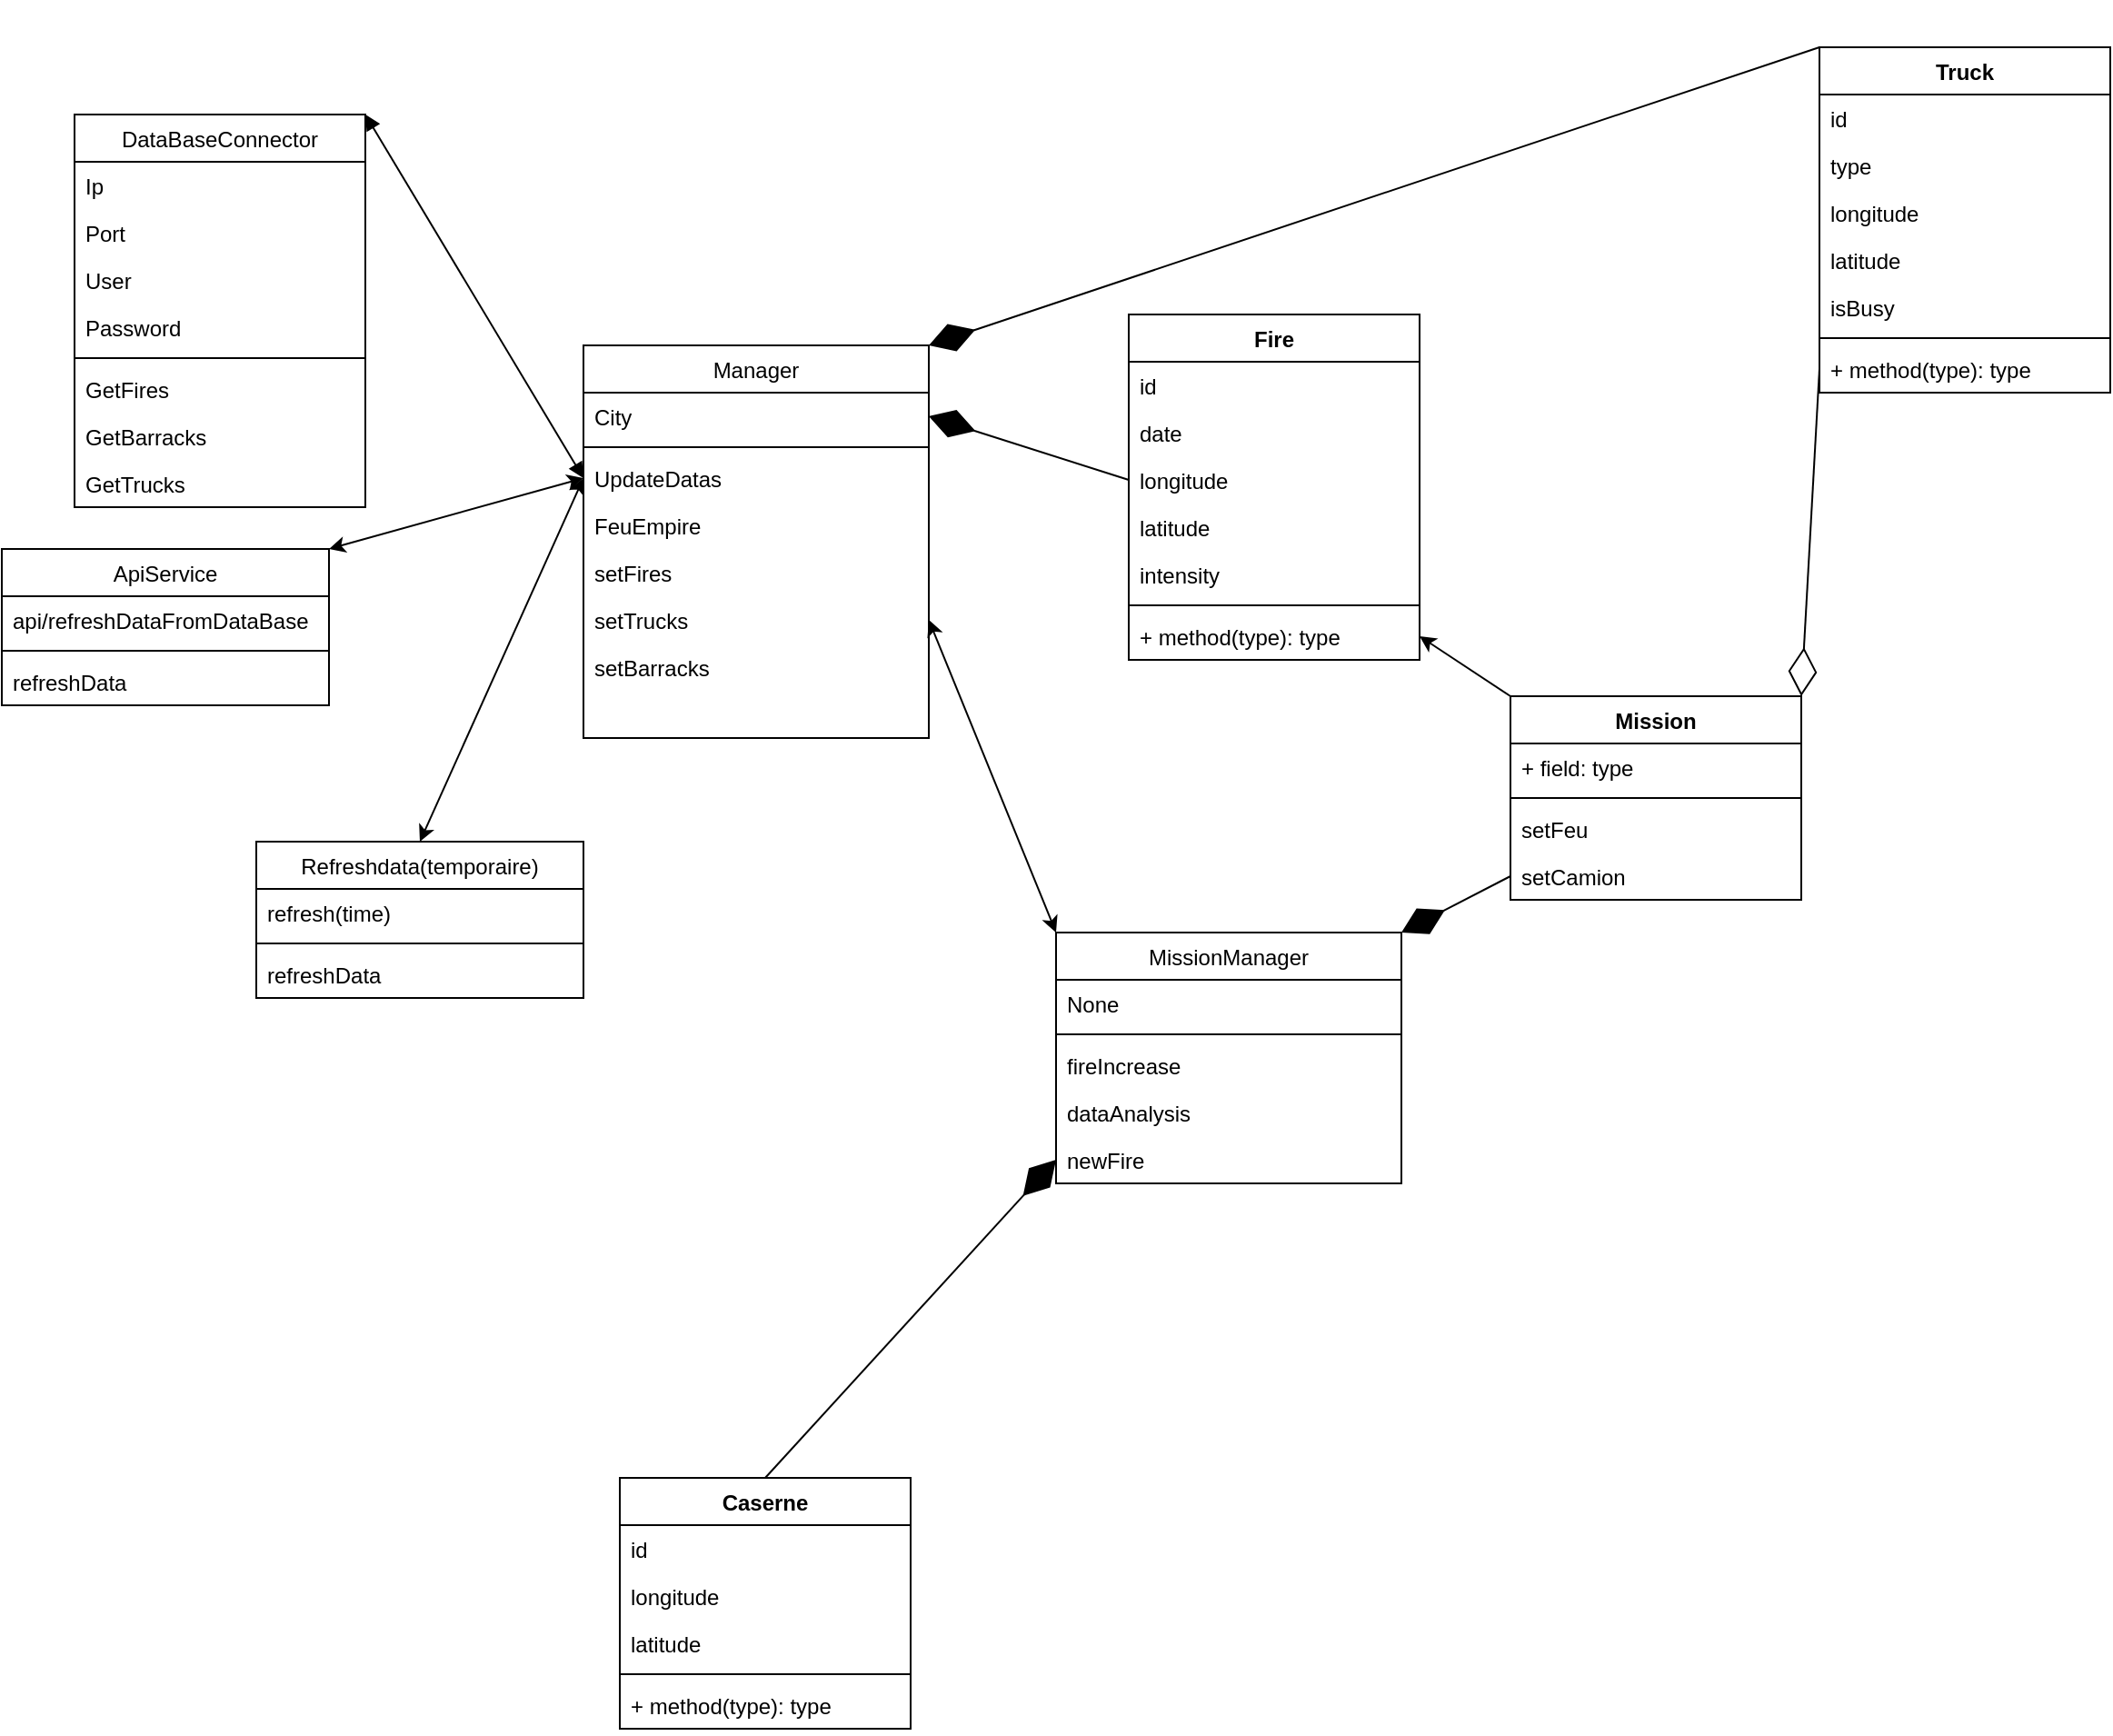 <mxfile version="14.0.4" type="github">
  <diagram id="C5RBs43oDa-KdzZeNtuy" name="Page-1">
    <mxGraphModel dx="1422" dy="764" grid="1" gridSize="10" guides="1" tooltips="1" connect="1" arrows="1" fold="1" page="1" pageScale="1" pageWidth="827" pageHeight="1169" math="0" shadow="0">
      <root>
        <mxCell id="WIyWlLk6GJQsqaUBKTNV-0" />
        <mxCell id="WIyWlLk6GJQsqaUBKTNV-1" parent="WIyWlLk6GJQsqaUBKTNV-0" />
        <mxCell id="zkfFHV4jXpPFQw0GAbJ--0" value="DataBaseConnector" style="swimlane;fontStyle=0;align=center;verticalAlign=top;childLayout=stackLayout;horizontal=1;startSize=26;horizontalStack=0;resizeParent=1;resizeLast=0;collapsible=1;marginBottom=0;rounded=0;shadow=0;strokeWidth=1;" parent="WIyWlLk6GJQsqaUBKTNV-1" vertex="1">
          <mxGeometry x="60" y="200" width="160" height="216" as="geometry">
            <mxRectangle x="70" y="113" width="160" height="26" as="alternateBounds" />
          </mxGeometry>
        </mxCell>
        <mxCell id="zkfFHV4jXpPFQw0GAbJ--1" value="Ip" style="text;align=left;verticalAlign=top;spacingLeft=4;spacingRight=4;overflow=hidden;rotatable=0;points=[[0,0.5],[1,0.5]];portConstraint=eastwest;" parent="zkfFHV4jXpPFQw0GAbJ--0" vertex="1">
          <mxGeometry y="26" width="160" height="26" as="geometry" />
        </mxCell>
        <mxCell id="zkfFHV4jXpPFQw0GAbJ--2" value="Port" style="text;align=left;verticalAlign=top;spacingLeft=4;spacingRight=4;overflow=hidden;rotatable=0;points=[[0,0.5],[1,0.5]];portConstraint=eastwest;rounded=0;shadow=0;html=0;" parent="zkfFHV4jXpPFQw0GAbJ--0" vertex="1">
          <mxGeometry y="52" width="160" height="26" as="geometry" />
        </mxCell>
        <mxCell id="wQDDT3JTGFAhfexbX7fs-21" value="User" style="text;align=left;verticalAlign=top;spacingLeft=4;spacingRight=4;overflow=hidden;rotatable=0;points=[[0,0.5],[1,0.5]];portConstraint=eastwest;rounded=0;shadow=0;html=0;" parent="zkfFHV4jXpPFQw0GAbJ--0" vertex="1">
          <mxGeometry y="78" width="160" height="26" as="geometry" />
        </mxCell>
        <mxCell id="zkfFHV4jXpPFQw0GAbJ--3" value="Password" style="text;align=left;verticalAlign=top;spacingLeft=4;spacingRight=4;overflow=hidden;rotatable=0;points=[[0,0.5],[1,0.5]];portConstraint=eastwest;rounded=0;shadow=0;html=0;" parent="zkfFHV4jXpPFQw0GAbJ--0" vertex="1">
          <mxGeometry y="104" width="160" height="26" as="geometry" />
        </mxCell>
        <mxCell id="zkfFHV4jXpPFQw0GAbJ--4" value="" style="line;html=1;strokeWidth=1;align=left;verticalAlign=middle;spacingTop=-1;spacingLeft=3;spacingRight=3;rotatable=0;labelPosition=right;points=[];portConstraint=eastwest;" parent="zkfFHV4jXpPFQw0GAbJ--0" vertex="1">
          <mxGeometry y="130" width="160" height="8" as="geometry" />
        </mxCell>
        <mxCell id="44YlCq1gV8FXRdKzaybf-9" value="GetFires" style="text;align=left;verticalAlign=top;spacingLeft=4;spacingRight=4;overflow=hidden;rotatable=0;points=[[0,0.5],[1,0.5]];portConstraint=eastwest;" vertex="1" parent="zkfFHV4jXpPFQw0GAbJ--0">
          <mxGeometry y="138" width="160" height="26" as="geometry" />
        </mxCell>
        <mxCell id="zkfFHV4jXpPFQw0GAbJ--5" value="GetBarracks" style="text;align=left;verticalAlign=top;spacingLeft=4;spacingRight=4;overflow=hidden;rotatable=0;points=[[0,0.5],[1,0.5]];portConstraint=eastwest;" parent="zkfFHV4jXpPFQw0GAbJ--0" vertex="1">
          <mxGeometry y="164" width="160" height="26" as="geometry" />
        </mxCell>
        <mxCell id="44YlCq1gV8FXRdKzaybf-10" value="GetTrucks" style="text;align=left;verticalAlign=top;spacingLeft=4;spacingRight=4;overflow=hidden;rotatable=0;points=[[0,0.5],[1,0.5]];portConstraint=eastwest;" vertex="1" parent="zkfFHV4jXpPFQw0GAbJ--0">
          <mxGeometry y="190" width="160" height="26" as="geometry" />
        </mxCell>
        <mxCell id="zkfFHV4jXpPFQw0GAbJ--13" value="ApiService" style="swimlane;fontStyle=0;align=center;verticalAlign=top;childLayout=stackLayout;horizontal=1;startSize=26;horizontalStack=0;resizeParent=1;resizeLast=0;collapsible=1;marginBottom=0;rounded=0;shadow=0;strokeWidth=1;" parent="WIyWlLk6GJQsqaUBKTNV-1" vertex="1">
          <mxGeometry x="20" y="439" width="180" height="86" as="geometry">
            <mxRectangle x="340" y="380" width="170" height="26" as="alternateBounds" />
          </mxGeometry>
        </mxCell>
        <mxCell id="zkfFHV4jXpPFQw0GAbJ--14" value="api/refreshDataFromDataBase" style="text;align=left;verticalAlign=top;spacingLeft=4;spacingRight=4;overflow=hidden;rotatable=0;points=[[0,0.5],[1,0.5]];portConstraint=eastwest;" parent="zkfFHV4jXpPFQw0GAbJ--13" vertex="1">
          <mxGeometry y="26" width="180" height="26" as="geometry" />
        </mxCell>
        <mxCell id="zkfFHV4jXpPFQw0GAbJ--15" value="" style="line;html=1;strokeWidth=1;align=left;verticalAlign=middle;spacingTop=-1;spacingLeft=3;spacingRight=3;rotatable=0;labelPosition=right;points=[];portConstraint=eastwest;" parent="zkfFHV4jXpPFQw0GAbJ--13" vertex="1">
          <mxGeometry y="52" width="180" height="8" as="geometry" />
        </mxCell>
        <mxCell id="44YlCq1gV8FXRdKzaybf-5" value="refreshData" style="text;align=left;verticalAlign=top;spacingLeft=4;spacingRight=4;overflow=hidden;rotatable=0;points=[[0,0.5],[1,0.5]];portConstraint=eastwest;" vertex="1" parent="zkfFHV4jXpPFQw0GAbJ--13">
          <mxGeometry y="60" width="180" height="26" as="geometry" />
        </mxCell>
        <mxCell id="zkfFHV4jXpPFQw0GAbJ--17" value="Manager" style="swimlane;fontStyle=0;align=center;verticalAlign=top;childLayout=stackLayout;horizontal=1;startSize=26;horizontalStack=0;resizeParent=1;resizeLast=0;collapsible=1;marginBottom=0;rounded=0;shadow=0;strokeWidth=1;" parent="WIyWlLk6GJQsqaUBKTNV-1" vertex="1">
          <mxGeometry x="340" y="327" width="190" height="216" as="geometry">
            <mxRectangle x="325" y="113" width="160" height="26" as="alternateBounds" />
          </mxGeometry>
        </mxCell>
        <mxCell id="zkfFHV4jXpPFQw0GAbJ--18" value="City" style="text;align=left;verticalAlign=top;spacingLeft=4;spacingRight=4;overflow=hidden;rotatable=0;points=[[0,0.5],[1,0.5]];portConstraint=eastwest;" parent="zkfFHV4jXpPFQw0GAbJ--17" vertex="1">
          <mxGeometry y="26" width="190" height="26" as="geometry" />
        </mxCell>
        <mxCell id="zkfFHV4jXpPFQw0GAbJ--23" value="" style="line;html=1;strokeWidth=1;align=left;verticalAlign=middle;spacingTop=-1;spacingLeft=3;spacingRight=3;rotatable=0;labelPosition=right;points=[];portConstraint=eastwest;" parent="zkfFHV4jXpPFQw0GAbJ--17" vertex="1">
          <mxGeometry y="52" width="190" height="8" as="geometry" />
        </mxCell>
        <mxCell id="wQDDT3JTGFAhfexbX7fs-28" value="UpdateDatas" style="text;align=left;verticalAlign=top;spacingLeft=4;spacingRight=4;overflow=hidden;rotatable=0;points=[[0,0.5],[1,0.5]];portConstraint=eastwest;" parent="zkfFHV4jXpPFQw0GAbJ--17" vertex="1">
          <mxGeometry y="60" width="190" height="26" as="geometry" />
        </mxCell>
        <mxCell id="wQDDT3JTGFAhfexbX7fs-27" value="FeuEmpire" style="text;align=left;verticalAlign=top;spacingLeft=4;spacingRight=4;overflow=hidden;rotatable=0;points=[[0,0.5],[1,0.5]];portConstraint=eastwest;" parent="zkfFHV4jXpPFQw0GAbJ--17" vertex="1">
          <mxGeometry y="86" width="190" height="26" as="geometry" />
        </mxCell>
        <mxCell id="44YlCq1gV8FXRdKzaybf-51" value="setFires" style="text;align=left;verticalAlign=top;spacingLeft=4;spacingRight=4;overflow=hidden;rotatable=0;points=[[0,0.5],[1,0.5]];portConstraint=eastwest;" vertex="1" parent="zkfFHV4jXpPFQw0GAbJ--17">
          <mxGeometry y="112" width="190" height="26" as="geometry" />
        </mxCell>
        <mxCell id="44YlCq1gV8FXRdKzaybf-52" value="setTrucks" style="text;align=left;verticalAlign=top;spacingLeft=4;spacingRight=4;overflow=hidden;rotatable=0;points=[[0,0.5],[1,0.5]];portConstraint=eastwest;" vertex="1" parent="zkfFHV4jXpPFQw0GAbJ--17">
          <mxGeometry y="138" width="190" height="26" as="geometry" />
        </mxCell>
        <mxCell id="44YlCq1gV8FXRdKzaybf-53" value="setBarracks" style="text;align=left;verticalAlign=top;spacingLeft=4;spacingRight=4;overflow=hidden;rotatable=0;points=[[0,0.5],[1,0.5]];portConstraint=eastwest;" vertex="1" parent="zkfFHV4jXpPFQw0GAbJ--17">
          <mxGeometry y="164" width="190" height="26" as="geometry" />
        </mxCell>
        <mxCell id="cqY_JHH3xeIgvpchSHmY-6" value="Truck" style="swimlane;fontStyle=1;align=center;verticalAlign=top;childLayout=stackLayout;horizontal=1;startSize=26;horizontalStack=0;resizeParent=1;resizeParentMax=0;resizeLast=0;collapsible=1;marginBottom=0;" parent="WIyWlLk6GJQsqaUBKTNV-1" vertex="1">
          <mxGeometry x="1020" y="163" width="160" height="190" as="geometry">
            <mxRectangle x="610" y="113" width="80" height="26" as="alternateBounds" />
          </mxGeometry>
        </mxCell>
        <mxCell id="cqY_JHH3xeIgvpchSHmY-7" value="id" style="text;strokeColor=none;fillColor=none;align=left;verticalAlign=top;spacingLeft=4;spacingRight=4;overflow=hidden;rotatable=0;points=[[0,0.5],[1,0.5]];portConstraint=eastwest;" parent="cqY_JHH3xeIgvpchSHmY-6" vertex="1">
          <mxGeometry y="26" width="160" height="26" as="geometry" />
        </mxCell>
        <mxCell id="wQDDT3JTGFAhfexbX7fs-30" value="type" style="text;strokeColor=none;fillColor=none;align=left;verticalAlign=top;spacingLeft=4;spacingRight=4;overflow=hidden;rotatable=0;points=[[0,0.5],[1,0.5]];portConstraint=eastwest;" parent="cqY_JHH3xeIgvpchSHmY-6" vertex="1">
          <mxGeometry y="52" width="160" height="26" as="geometry" />
        </mxCell>
        <mxCell id="wQDDT3JTGFAhfexbX7fs-29" value="longitude" style="text;strokeColor=none;fillColor=none;align=left;verticalAlign=top;spacingLeft=4;spacingRight=4;overflow=hidden;rotatable=0;points=[[0,0.5],[1,0.5]];portConstraint=eastwest;" parent="cqY_JHH3xeIgvpchSHmY-6" vertex="1">
          <mxGeometry y="78" width="160" height="26" as="geometry" />
        </mxCell>
        <mxCell id="44YlCq1gV8FXRdKzaybf-41" value="latitude" style="text;strokeColor=none;fillColor=none;align=left;verticalAlign=top;spacingLeft=4;spacingRight=4;overflow=hidden;rotatable=0;points=[[0,0.5],[1,0.5]];portConstraint=eastwest;" vertex="1" parent="cqY_JHH3xeIgvpchSHmY-6">
          <mxGeometry y="104" width="160" height="26" as="geometry" />
        </mxCell>
        <mxCell id="wQDDT3JTGFAhfexbX7fs-31" value="isBusy" style="text;strokeColor=none;fillColor=none;align=left;verticalAlign=top;spacingLeft=4;spacingRight=4;overflow=hidden;rotatable=0;points=[[0,0.5],[1,0.5]];portConstraint=eastwest;" parent="cqY_JHH3xeIgvpchSHmY-6" vertex="1">
          <mxGeometry y="130" width="160" height="26" as="geometry" />
        </mxCell>
        <mxCell id="cqY_JHH3xeIgvpchSHmY-8" value="" style="line;strokeWidth=1;fillColor=none;align=left;verticalAlign=middle;spacingTop=-1;spacingLeft=3;spacingRight=3;rotatable=0;labelPosition=right;points=[];portConstraint=eastwest;" parent="cqY_JHH3xeIgvpchSHmY-6" vertex="1">
          <mxGeometry y="156" width="160" height="8" as="geometry" />
        </mxCell>
        <mxCell id="cqY_JHH3xeIgvpchSHmY-9" value="+ method(type): type" style="text;strokeColor=none;fillColor=none;align=left;verticalAlign=top;spacingLeft=4;spacingRight=4;overflow=hidden;rotatable=0;points=[[0,0.5],[1,0.5]];portConstraint=eastwest;" parent="cqY_JHH3xeIgvpchSHmY-6" vertex="1">
          <mxGeometry y="164" width="160" height="26" as="geometry" />
        </mxCell>
        <mxCell id="cqY_JHH3xeIgvpchSHmY-10" value="Fire" style="swimlane;fontStyle=1;align=center;verticalAlign=top;childLayout=stackLayout;horizontal=1;startSize=26;horizontalStack=0;resizeParent=1;resizeParentMax=0;resizeLast=0;collapsible=1;marginBottom=0;" parent="WIyWlLk6GJQsqaUBKTNV-1" vertex="1">
          <mxGeometry x="640" y="310" width="160" height="190" as="geometry">
            <mxRectangle x="610" y="230" width="50" height="26" as="alternateBounds" />
          </mxGeometry>
        </mxCell>
        <mxCell id="cqY_JHH3xeIgvpchSHmY-11" value="id" style="text;strokeColor=none;fillColor=none;align=left;verticalAlign=top;spacingLeft=4;spacingRight=4;overflow=hidden;rotatable=0;points=[[0,0.5],[1,0.5]];portConstraint=eastwest;" parent="cqY_JHH3xeIgvpchSHmY-10" vertex="1">
          <mxGeometry y="26" width="160" height="26" as="geometry" />
        </mxCell>
        <mxCell id="wQDDT3JTGFAhfexbX7fs-34" value="date" style="text;strokeColor=none;fillColor=none;align=left;verticalAlign=top;spacingLeft=4;spacingRight=4;overflow=hidden;rotatable=0;points=[[0,0.5],[1,0.5]];portConstraint=eastwest;" parent="cqY_JHH3xeIgvpchSHmY-10" vertex="1">
          <mxGeometry y="52" width="160" height="26" as="geometry" />
        </mxCell>
        <mxCell id="wQDDT3JTGFAhfexbX7fs-33" value="longitude" style="text;strokeColor=none;fillColor=none;align=left;verticalAlign=top;spacingLeft=4;spacingRight=4;overflow=hidden;rotatable=0;points=[[0,0.5],[1,0.5]];portConstraint=eastwest;" parent="cqY_JHH3xeIgvpchSHmY-10" vertex="1">
          <mxGeometry y="78" width="160" height="26" as="geometry" />
        </mxCell>
        <mxCell id="wQDDT3JTGFAhfexbX7fs-36" value="latitude" style="text;strokeColor=none;fillColor=none;align=left;verticalAlign=top;spacingLeft=4;spacingRight=4;overflow=hidden;rotatable=0;points=[[0,0.5],[1,0.5]];portConstraint=eastwest;" parent="cqY_JHH3xeIgvpchSHmY-10" vertex="1">
          <mxGeometry y="104" width="160" height="26" as="geometry" />
        </mxCell>
        <mxCell id="wQDDT3JTGFAhfexbX7fs-35" value="intensity" style="text;strokeColor=none;fillColor=none;align=left;verticalAlign=top;spacingLeft=4;spacingRight=4;overflow=hidden;rotatable=0;points=[[0,0.5],[1,0.5]];portConstraint=eastwest;" parent="cqY_JHH3xeIgvpchSHmY-10" vertex="1">
          <mxGeometry y="130" width="160" height="26" as="geometry" />
        </mxCell>
        <mxCell id="cqY_JHH3xeIgvpchSHmY-12" value="" style="line;strokeWidth=1;fillColor=none;align=left;verticalAlign=middle;spacingTop=-1;spacingLeft=3;spacingRight=3;rotatable=0;labelPosition=right;points=[];portConstraint=eastwest;" parent="cqY_JHH3xeIgvpchSHmY-10" vertex="1">
          <mxGeometry y="156" width="160" height="8" as="geometry" />
        </mxCell>
        <mxCell id="cqY_JHH3xeIgvpchSHmY-13" value="+ method(type): type" style="text;strokeColor=none;fillColor=none;align=left;verticalAlign=top;spacingLeft=4;spacingRight=4;overflow=hidden;rotatable=0;points=[[0,0.5],[1,0.5]];portConstraint=eastwest;" parent="cqY_JHH3xeIgvpchSHmY-10" vertex="1">
          <mxGeometry y="164" width="160" height="26" as="geometry" />
        </mxCell>
        <mxCell id="cqY_JHH3xeIgvpchSHmY-14" value="" style="endArrow=diamondThin;endFill=1;endSize=24;html=1;entryX=1;entryY=0.5;entryDx=0;entryDy=0;exitX=0;exitY=0.5;exitDx=0;exitDy=0;" parent="WIyWlLk6GJQsqaUBKTNV-1" source="wQDDT3JTGFAhfexbX7fs-33" target="zkfFHV4jXpPFQw0GAbJ--18" edge="1">
          <mxGeometry width="160" relative="1" as="geometry">
            <mxPoint x="610" y="280" as="sourcePoint" />
            <mxPoint x="490" y="280" as="targetPoint" />
          </mxGeometry>
        </mxCell>
        <mxCell id="cqY_JHH3xeIgvpchSHmY-19" value="" style="endArrow=diamondThin;endFill=1;endSize=24;html=1;exitX=0;exitY=0;exitDx=0;exitDy=0;entryX=1;entryY=0;entryDx=0;entryDy=0;" parent="WIyWlLk6GJQsqaUBKTNV-1" source="cqY_JHH3xeIgvpchSHmY-6" target="zkfFHV4jXpPFQw0GAbJ--17" edge="1">
          <mxGeometry width="160" relative="1" as="geometry">
            <mxPoint x="600" y="160" as="sourcePoint" />
            <mxPoint x="500" y="152" as="targetPoint" />
          </mxGeometry>
        </mxCell>
        <mxCell id="wQDDT3JTGFAhfexbX7fs-0" value="Caserne" style="swimlane;fontStyle=1;align=center;verticalAlign=top;childLayout=stackLayout;horizontal=1;startSize=26;horizontalStack=0;resizeParent=1;resizeParentMax=0;resizeLast=0;collapsible=1;marginBottom=0;" parent="WIyWlLk6GJQsqaUBKTNV-1" vertex="1">
          <mxGeometry x="360" y="950" width="160" height="138" as="geometry">
            <mxRectangle x="640" y="520" width="80" height="26" as="alternateBounds" />
          </mxGeometry>
        </mxCell>
        <mxCell id="wQDDT3JTGFAhfexbX7fs-37" value="id" style="text;strokeColor=none;fillColor=none;align=left;verticalAlign=top;spacingLeft=4;spacingRight=4;overflow=hidden;rotatable=0;points=[[0,0.5],[1,0.5]];portConstraint=eastwest;" parent="wQDDT3JTGFAhfexbX7fs-0" vertex="1">
          <mxGeometry y="26" width="160" height="26" as="geometry" />
        </mxCell>
        <mxCell id="wQDDT3JTGFAhfexbX7fs-38" value="longitude" style="text;strokeColor=none;fillColor=none;align=left;verticalAlign=top;spacingLeft=4;spacingRight=4;overflow=hidden;rotatable=0;points=[[0,0.5],[1,0.5]];portConstraint=eastwest;" parent="wQDDT3JTGFAhfexbX7fs-0" vertex="1">
          <mxGeometry y="52" width="160" height="26" as="geometry" />
        </mxCell>
        <mxCell id="wQDDT3JTGFAhfexbX7fs-1" value="latitude" style="text;strokeColor=none;fillColor=none;align=left;verticalAlign=top;spacingLeft=4;spacingRight=4;overflow=hidden;rotatable=0;points=[[0,0.5],[1,0.5]];portConstraint=eastwest;" parent="wQDDT3JTGFAhfexbX7fs-0" vertex="1">
          <mxGeometry y="78" width="160" height="26" as="geometry" />
        </mxCell>
        <mxCell id="wQDDT3JTGFAhfexbX7fs-2" value="" style="line;strokeWidth=1;fillColor=none;align=left;verticalAlign=middle;spacingTop=-1;spacingLeft=3;spacingRight=3;rotatable=0;labelPosition=right;points=[];portConstraint=eastwest;" parent="wQDDT3JTGFAhfexbX7fs-0" vertex="1">
          <mxGeometry y="104" width="160" height="8" as="geometry" />
        </mxCell>
        <mxCell id="wQDDT3JTGFAhfexbX7fs-3" value="+ method(type): type" style="text;strokeColor=none;fillColor=none;align=left;verticalAlign=top;spacingLeft=4;spacingRight=4;overflow=hidden;rotatable=0;points=[[0,0.5],[1,0.5]];portConstraint=eastwest;" parent="wQDDT3JTGFAhfexbX7fs-0" vertex="1">
          <mxGeometry y="112" width="160" height="26" as="geometry" />
        </mxCell>
        <mxCell id="wQDDT3JTGFAhfexbX7fs-4" value="Mission" style="swimlane;fontStyle=1;align=center;verticalAlign=top;childLayout=stackLayout;horizontal=1;startSize=26;horizontalStack=0;resizeParent=1;resizeParentMax=0;resizeLast=0;collapsible=1;marginBottom=0;" parent="WIyWlLk6GJQsqaUBKTNV-1" vertex="1">
          <mxGeometry x="850" y="520" width="160" height="112" as="geometry">
            <mxRectangle x="640" y="400" width="80" height="26" as="alternateBounds" />
          </mxGeometry>
        </mxCell>
        <mxCell id="wQDDT3JTGFAhfexbX7fs-5" value="+ field: type" style="text;strokeColor=none;fillColor=none;align=left;verticalAlign=top;spacingLeft=4;spacingRight=4;overflow=hidden;rotatable=0;points=[[0,0.5],[1,0.5]];portConstraint=eastwest;" parent="wQDDT3JTGFAhfexbX7fs-4" vertex="1">
          <mxGeometry y="26" width="160" height="26" as="geometry" />
        </mxCell>
        <mxCell id="wQDDT3JTGFAhfexbX7fs-6" value="" style="line;strokeWidth=1;fillColor=none;align=left;verticalAlign=middle;spacingTop=-1;spacingLeft=3;spacingRight=3;rotatable=0;labelPosition=right;points=[];portConstraint=eastwest;" parent="wQDDT3JTGFAhfexbX7fs-4" vertex="1">
          <mxGeometry y="52" width="160" height="8" as="geometry" />
        </mxCell>
        <mxCell id="wQDDT3JTGFAhfexbX7fs-7" value="setFeu" style="text;strokeColor=none;fillColor=none;align=left;verticalAlign=top;spacingLeft=4;spacingRight=4;overflow=hidden;rotatable=0;points=[[0,0.5],[1,0.5]];portConstraint=eastwest;" parent="wQDDT3JTGFAhfexbX7fs-4" vertex="1">
          <mxGeometry y="60" width="160" height="26" as="geometry" />
        </mxCell>
        <mxCell id="wQDDT3JTGFAhfexbX7fs-26" value="setCamion" style="text;strokeColor=none;fillColor=none;align=left;verticalAlign=top;spacingLeft=4;spacingRight=4;overflow=hidden;rotatable=0;points=[[0,0.5],[1,0.5]];portConstraint=eastwest;" parent="wQDDT3JTGFAhfexbX7fs-4" vertex="1">
          <mxGeometry y="86" width="160" height="26" as="geometry" />
        </mxCell>
        <mxCell id="wQDDT3JTGFAhfexbX7fs-8" value="" style="endArrow=diamondThin;endFill=1;endSize=24;html=1;exitX=0.5;exitY=0;exitDx=0;exitDy=0;entryX=0;entryY=0.5;entryDx=0;entryDy=0;" parent="WIyWlLk6GJQsqaUBKTNV-1" source="wQDDT3JTGFAhfexbX7fs-0" target="44YlCq1gV8FXRdKzaybf-20" edge="1">
          <mxGeometry width="160" relative="1" as="geometry">
            <mxPoint x="620" y="279" as="sourcePoint" />
            <mxPoint x="670" y="800" as="targetPoint" />
            <Array as="points" />
          </mxGeometry>
        </mxCell>
        <mxCell id="wQDDT3JTGFAhfexbX7fs-9" value="" style="endArrow=diamondThin;endFill=1;endSize=24;html=1;exitX=0;exitY=0.5;exitDx=0;exitDy=0;entryX=1;entryY=0;entryDx=0;entryDy=0;" parent="WIyWlLk6GJQsqaUBKTNV-1" source="wQDDT3JTGFAhfexbX7fs-26" target="44YlCq1gV8FXRdKzaybf-12" edge="1">
          <mxGeometry width="160" relative="1" as="geometry">
            <mxPoint x="650" y="449" as="sourcePoint" />
            <mxPoint x="900" y="770" as="targetPoint" />
          </mxGeometry>
        </mxCell>
        <mxCell id="wQDDT3JTGFAhfexbX7fs-25" value="" style="endArrow=classic;startArrow=classic;html=1;entryX=0;entryY=0.5;entryDx=0;entryDy=0;exitX=1;exitY=0;exitDx=0;exitDy=0;" parent="WIyWlLk6GJQsqaUBKTNV-1" source="zkfFHV4jXpPFQw0GAbJ--13" target="wQDDT3JTGFAhfexbX7fs-28" edge="1">
          <mxGeometry width="50" height="50" relative="1" as="geometry">
            <mxPoint x="420" y="460" as="sourcePoint" />
            <mxPoint x="470" y="410" as="targetPoint" />
          </mxGeometry>
        </mxCell>
        <mxCell id="44YlCq1gV8FXRdKzaybf-0" value="Refreshdata(temporaire)" style="swimlane;fontStyle=0;align=center;verticalAlign=top;childLayout=stackLayout;horizontal=1;startSize=26;horizontalStack=0;resizeParent=1;resizeLast=0;collapsible=1;marginBottom=0;rounded=0;shadow=0;strokeWidth=1;" vertex="1" parent="WIyWlLk6GJQsqaUBKTNV-1">
          <mxGeometry x="160" y="600" width="180" height="86" as="geometry">
            <mxRectangle x="340" y="380" width="170" height="26" as="alternateBounds" />
          </mxGeometry>
        </mxCell>
        <mxCell id="44YlCq1gV8FXRdKzaybf-1" value="refresh(time)" style="text;align=left;verticalAlign=top;spacingLeft=4;spacingRight=4;overflow=hidden;rotatable=0;points=[[0,0.5],[1,0.5]];portConstraint=eastwest;" vertex="1" parent="44YlCq1gV8FXRdKzaybf-0">
          <mxGeometry y="26" width="180" height="26" as="geometry" />
        </mxCell>
        <mxCell id="44YlCq1gV8FXRdKzaybf-2" value="" style="line;html=1;strokeWidth=1;align=left;verticalAlign=middle;spacingTop=-1;spacingLeft=3;spacingRight=3;rotatable=0;labelPosition=right;points=[];portConstraint=eastwest;" vertex="1" parent="44YlCq1gV8FXRdKzaybf-0">
          <mxGeometry y="52" width="180" height="8" as="geometry" />
        </mxCell>
        <mxCell id="44YlCq1gV8FXRdKzaybf-6" value="refreshData" style="text;align=left;verticalAlign=top;spacingLeft=4;spacingRight=4;overflow=hidden;rotatable=0;points=[[0,0.5],[1,0.5]];portConstraint=eastwest;" vertex="1" parent="44YlCq1gV8FXRdKzaybf-0">
          <mxGeometry y="60" width="180" height="26" as="geometry" />
        </mxCell>
        <mxCell id="44YlCq1gV8FXRdKzaybf-4" value="" style="endArrow=classic;startArrow=classic;html=1;exitX=0.5;exitY=0;exitDx=0;exitDy=0;entryX=0;entryY=0.5;entryDx=0;entryDy=0;" edge="1" parent="WIyWlLk6GJQsqaUBKTNV-1" source="44YlCq1gV8FXRdKzaybf-0" target="wQDDT3JTGFAhfexbX7fs-28">
          <mxGeometry width="50" height="50" relative="1" as="geometry">
            <mxPoint x="680" y="520" as="sourcePoint" />
            <mxPoint x="330" y="550" as="targetPoint" />
          </mxGeometry>
        </mxCell>
        <mxCell id="44YlCq1gV8FXRdKzaybf-12" value="MissionManager" style="swimlane;fontStyle=0;align=center;verticalAlign=top;childLayout=stackLayout;horizontal=1;startSize=26;horizontalStack=0;resizeParent=1;resizeLast=0;collapsible=1;marginBottom=0;rounded=0;shadow=0;strokeWidth=1;" vertex="1" parent="WIyWlLk6GJQsqaUBKTNV-1">
          <mxGeometry x="600" y="650" width="190" height="138" as="geometry">
            <mxRectangle x="325" y="113" width="160" height="26" as="alternateBounds" />
          </mxGeometry>
        </mxCell>
        <mxCell id="44YlCq1gV8FXRdKzaybf-13" value="None" style="text;align=left;verticalAlign=top;spacingLeft=4;spacingRight=4;overflow=hidden;rotatable=0;points=[[0,0.5],[1,0.5]];portConstraint=eastwest;" vertex="1" parent="44YlCq1gV8FXRdKzaybf-12">
          <mxGeometry y="26" width="190" height="26" as="geometry" />
        </mxCell>
        <mxCell id="44YlCq1gV8FXRdKzaybf-14" value="" style="line;html=1;strokeWidth=1;align=left;verticalAlign=middle;spacingTop=-1;spacingLeft=3;spacingRight=3;rotatable=0;labelPosition=right;points=[];portConstraint=eastwest;" vertex="1" parent="44YlCq1gV8FXRdKzaybf-12">
          <mxGeometry y="52" width="190" height="8" as="geometry" />
        </mxCell>
        <mxCell id="44YlCq1gV8FXRdKzaybf-39" value="fireIncrease" style="text;align=left;verticalAlign=top;spacingLeft=4;spacingRight=4;overflow=hidden;rotatable=0;points=[[0,0.5],[1,0.5]];portConstraint=eastwest;" vertex="1" parent="44YlCq1gV8FXRdKzaybf-12">
          <mxGeometry y="60" width="190" height="26" as="geometry" />
        </mxCell>
        <mxCell id="44YlCq1gV8FXRdKzaybf-40" value="dataAnalysis" style="text;align=left;verticalAlign=top;spacingLeft=4;spacingRight=4;overflow=hidden;rotatable=0;points=[[0,0.5],[1,0.5]];portConstraint=eastwest;" vertex="1" parent="44YlCq1gV8FXRdKzaybf-12">
          <mxGeometry y="86" width="190" height="26" as="geometry" />
        </mxCell>
        <mxCell id="44YlCq1gV8FXRdKzaybf-20" value="newFire" style="text;align=left;verticalAlign=top;spacingLeft=4;spacingRight=4;overflow=hidden;rotatable=0;points=[[0,0.5],[1,0.5]];portConstraint=eastwest;" vertex="1" parent="44YlCq1gV8FXRdKzaybf-12">
          <mxGeometry y="112" width="190" height="26" as="geometry" />
        </mxCell>
        <mxCell id="44YlCq1gV8FXRdKzaybf-21" value="" style="endArrow=classic;html=1;exitX=0;exitY=0;exitDx=0;exitDy=0;entryX=1;entryY=0.5;entryDx=0;entryDy=0;" edge="1" parent="WIyWlLk6GJQsqaUBKTNV-1" source="wQDDT3JTGFAhfexbX7fs-4" target="cqY_JHH3xeIgvpchSHmY-13">
          <mxGeometry width="50" height="50" relative="1" as="geometry">
            <mxPoint x="650" y="460" as="sourcePoint" />
            <mxPoint x="850" y="585.0" as="targetPoint" />
          </mxGeometry>
        </mxCell>
        <mxCell id="44YlCq1gV8FXRdKzaybf-30" value="" style="endArrow=diamondThin;endFill=0;endSize=24;html=1;entryX=1;entryY=0;entryDx=0;entryDy=0;exitX=0;exitY=0.5;exitDx=0;exitDy=0;" edge="1" parent="WIyWlLk6GJQsqaUBKTNV-1" source="cqY_JHH3xeIgvpchSHmY-9" target="wQDDT3JTGFAhfexbX7fs-4">
          <mxGeometry width="160" relative="1" as="geometry">
            <mxPoint x="720" y="390" as="sourcePoint" />
            <mxPoint x="880" y="390" as="targetPoint" />
          </mxGeometry>
        </mxCell>
        <mxCell id="44YlCq1gV8FXRdKzaybf-36" value="" style="endArrow=classic;startArrow=classic;html=1;exitX=0;exitY=0;exitDx=0;exitDy=0;entryX=1;entryY=0.5;entryDx=0;entryDy=0;" edge="1" parent="WIyWlLk6GJQsqaUBKTNV-1" source="44YlCq1gV8FXRdKzaybf-12">
          <mxGeometry width="50" height="50" relative="1" as="geometry">
            <mxPoint x="730" y="773" as="sourcePoint" />
            <mxPoint x="530" y="478.0" as="targetPoint" />
          </mxGeometry>
        </mxCell>
        <mxCell id="44YlCq1gV8FXRdKzaybf-49" value="" style="endArrow=block;startArrow=block;endFill=1;startFill=1;html=1;entryX=0;entryY=0.5;entryDx=0;entryDy=0;exitX=1;exitY=0;exitDx=0;exitDy=0;" edge="1" parent="WIyWlLk6GJQsqaUBKTNV-1" source="zkfFHV4jXpPFQw0GAbJ--0" target="wQDDT3JTGFAhfexbX7fs-28">
          <mxGeometry width="160" relative="1" as="geometry">
            <mxPoint x="220" y="215" as="sourcePoint" />
            <mxPoint x="620" y="370" as="targetPoint" />
          </mxGeometry>
        </mxCell>
      </root>
    </mxGraphModel>
  </diagram>
</mxfile>
